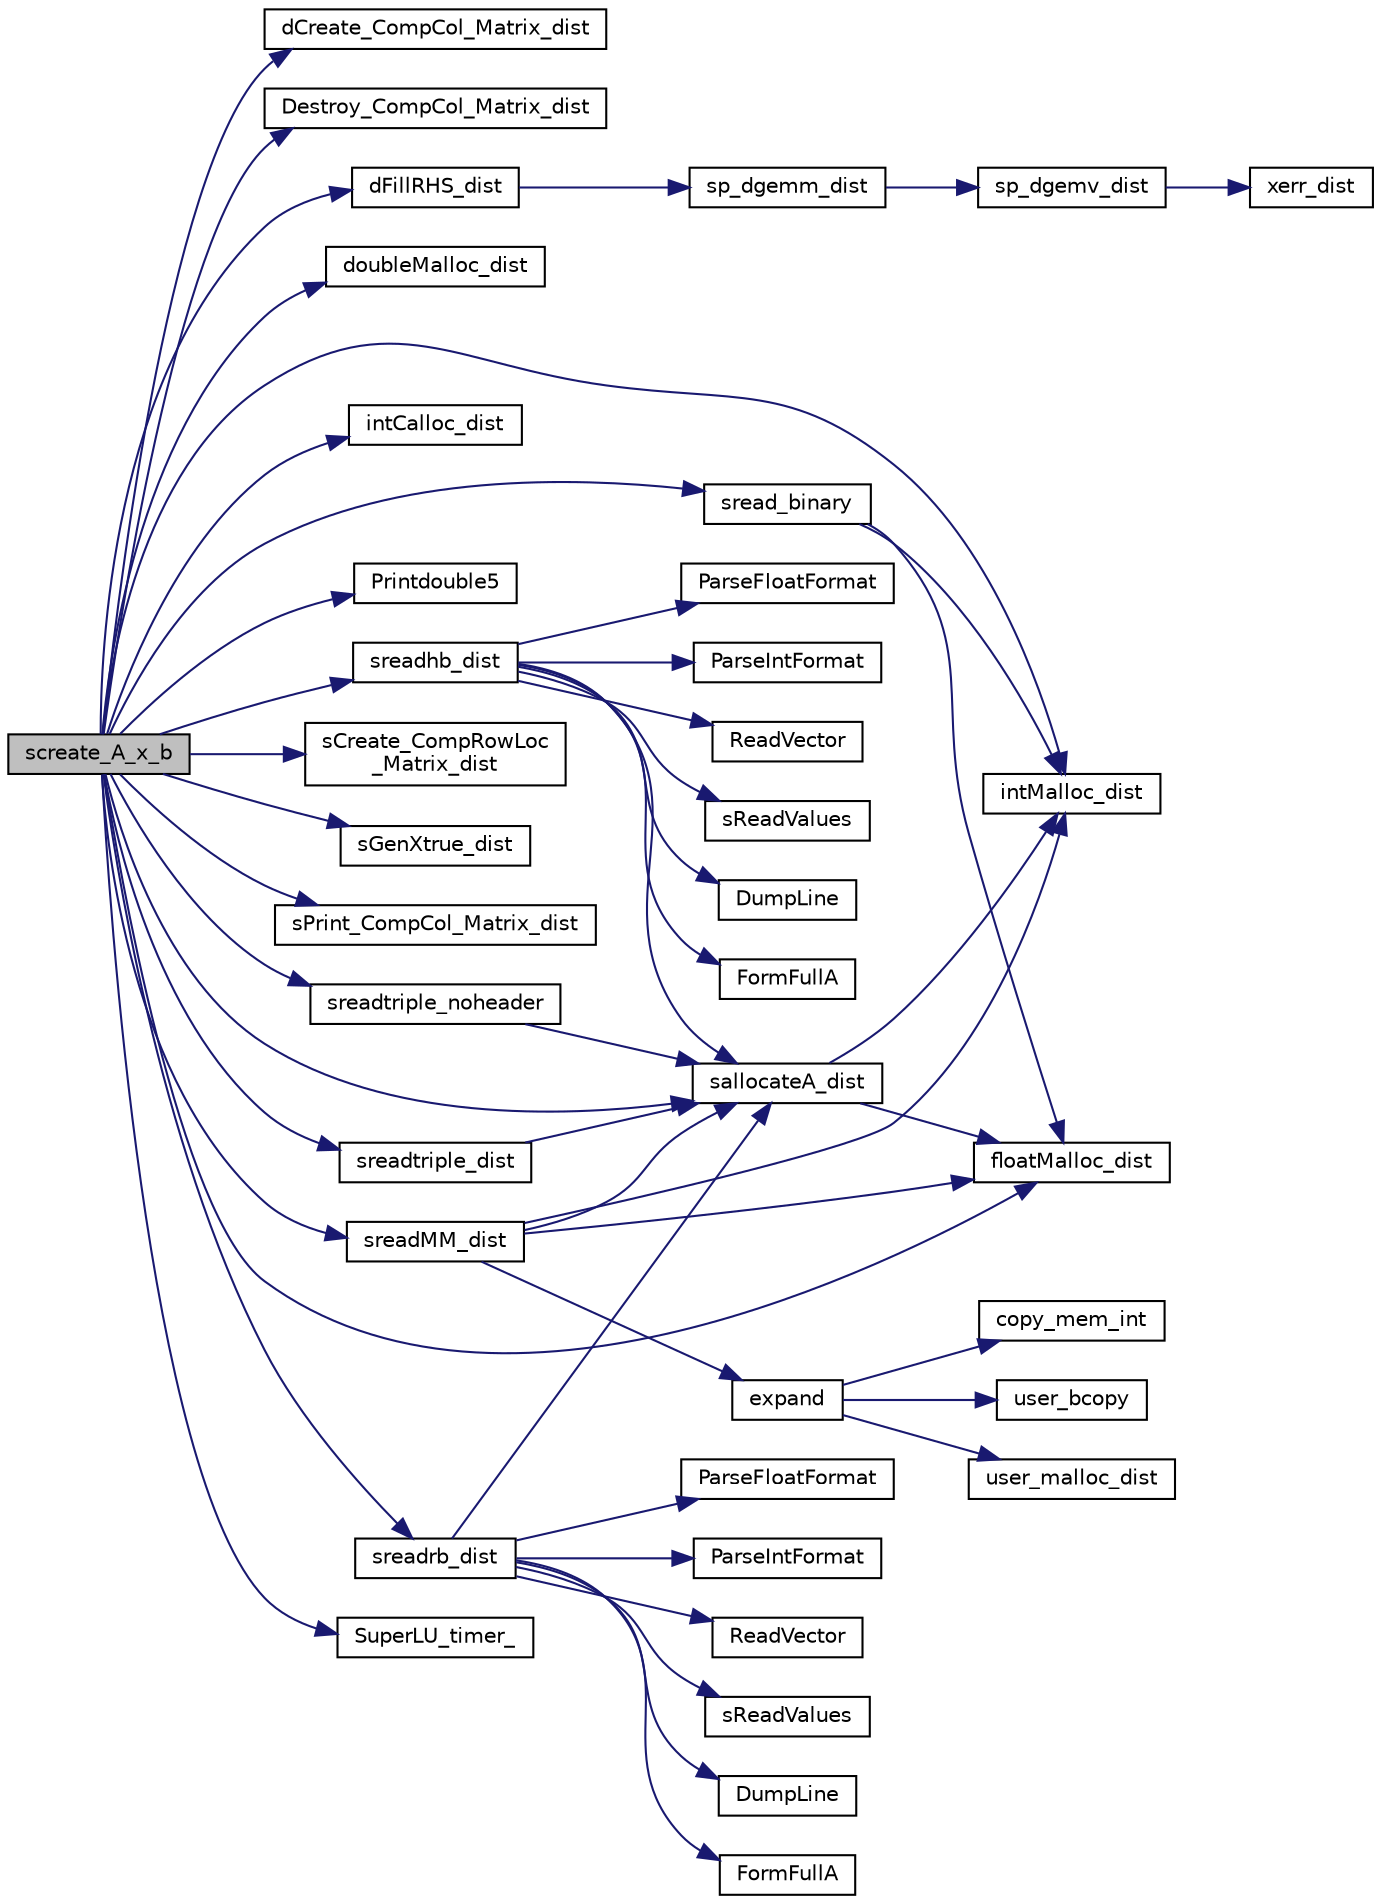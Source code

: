 digraph "screate_A_x_b"
{
 // LATEX_PDF_SIZE
  edge [fontname="Helvetica",fontsize="10",labelfontname="Helvetica",labelfontsize="10"];
  node [fontname="Helvetica",fontsize="10",shape=record];
  rankdir="LR";
  Node1 [label="screate_A_x_b",height=0.2,width=0.4,color="black", fillcolor="grey75", style="filled", fontcolor="black",tooltip=" "];
  Node1 -> Node2 [color="midnightblue",fontsize="10",style="solid",fontname="Helvetica"];
  Node2 [label="dCreate_CompCol_Matrix_dist",height=0.2,width=0.4,color="black", fillcolor="white", style="filled",URL="$superlu__ddefs_8h.html#a700b855541636a3eb453ad0b9b1e7d1f",tooltip=" "];
  Node1 -> Node3 [color="midnightblue",fontsize="10",style="solid",fontname="Helvetica"];
  Node3 [label="Destroy_CompCol_Matrix_dist",height=0.2,width=0.4,color="black", fillcolor="white", style="filled",URL="$superlu__defs_8h.html#a19148d48069c04e21a7ea94d53043f6f",tooltip=" "];
  Node1 -> Node4 [color="midnightblue",fontsize="10",style="solid",fontname="Helvetica"];
  Node4 [label="dFillRHS_dist",height=0.2,width=0.4,color="black", fillcolor="white", style="filled",URL="$dutil__dist_8c.html#afde0c1de717f5c8c29225841a13f4832",tooltip="Let rhs[i] = sum of i-th row of A, so the solution vector is all 1's."];
  Node4 -> Node5 [color="midnightblue",fontsize="10",style="solid",fontname="Helvetica"];
  Node5 [label="sp_dgemm_dist",height=0.2,width=0.4,color="black", fillcolor="white", style="filled",URL="$dsp__blas3__dist_8c.html#a2cb4dfea7ec2bc9501e3309222564c9a",tooltip=" "];
  Node5 -> Node6 [color="midnightblue",fontsize="10",style="solid",fontname="Helvetica"];
  Node6 [label="sp_dgemv_dist",height=0.2,width=0.4,color="black", fillcolor="white", style="filled",URL="$dsp__blas2__dist_8c.html#a7b20756e45145eacafa8f96f6ea342ce",tooltip="SpGEMV."];
  Node6 -> Node7 [color="midnightblue",fontsize="10",style="solid",fontname="Helvetica"];
  Node7 [label="xerr_dist",height=0.2,width=0.4,color="black", fillcolor="white", style="filled",URL="$superlu__defs_8h.html#a0d728f1da812b1373a0e58ff81f6a711",tooltip=" "];
  Node1 -> Node8 [color="midnightblue",fontsize="10",style="solid",fontname="Helvetica"];
  Node8 [label="doubleMalloc_dist",height=0.2,width=0.4,color="black", fillcolor="white", style="filled",URL="$dmemory__dist_8c.html#a52dc9c97e580c07ec4af763f1755a2ba",tooltip=" "];
  Node1 -> Node9 [color="midnightblue",fontsize="10",style="solid",fontname="Helvetica"];
  Node9 [label="floatMalloc_dist",height=0.2,width=0.4,color="black", fillcolor="white", style="filled",URL="$smemory__dist_8c.html#a331357a595befa771bac9d583c0eb8f4",tooltip=" "];
  Node1 -> Node10 [color="midnightblue",fontsize="10",style="solid",fontname="Helvetica"];
  Node10 [label="intCalloc_dist",height=0.2,width=0.4,color="black", fillcolor="white", style="filled",URL="$memory_8c.html#a6fd91c6883ea8ea94e0ece298e0e46b6",tooltip=" "];
  Node1 -> Node11 [color="midnightblue",fontsize="10",style="solid",fontname="Helvetica"];
  Node11 [label="intMalloc_dist",height=0.2,width=0.4,color="black", fillcolor="white", style="filled",URL="$memory_8c.html#a2c2df35072e313373438cccdb98b885c",tooltip=" "];
  Node1 -> Node12 [color="midnightblue",fontsize="10",style="solid",fontname="Helvetica"];
  Node12 [label="Printdouble5",height=0.2,width=0.4,color="black", fillcolor="white", style="filled",URL="$dutil__dist_8c.html#a9469156f66121040999f8eb7e0c2bbc8",tooltip=" "];
  Node1 -> Node13 [color="midnightblue",fontsize="10",style="solid",fontname="Helvetica"];
  Node13 [label="sallocateA_dist",height=0.2,width=0.4,color="black", fillcolor="white", style="filled",URL="$smemory__dist_8c.html#a5ad7f2f118d127208e0b029cdb5b82e9",tooltip=" "];
  Node13 -> Node9 [color="midnightblue",fontsize="10",style="solid",fontname="Helvetica"];
  Node13 -> Node11 [color="midnightblue",fontsize="10",style="solid",fontname="Helvetica"];
  Node1 -> Node14 [color="midnightblue",fontsize="10",style="solid",fontname="Helvetica"];
  Node14 [label="sCreate_CompRowLoc\l_Matrix_dist",height=0.2,width=0.4,color="black", fillcolor="white", style="filled",URL="$superlu__sdefs_8h.html#a4a6e6b91c703514b072ae9f85a5da276",tooltip=" "];
  Node1 -> Node15 [color="midnightblue",fontsize="10",style="solid",fontname="Helvetica"];
  Node15 [label="sGenXtrue_dist",height=0.2,width=0.4,color="black", fillcolor="white", style="filled",URL="$superlu__sdefs_8h.html#a321078549003fe7a2aef1a54e916cb5b",tooltip=" "];
  Node1 -> Node16 [color="midnightblue",fontsize="10",style="solid",fontname="Helvetica"];
  Node16 [label="sPrint_CompCol_Matrix_dist",height=0.2,width=0.4,color="black", fillcolor="white", style="filled",URL="$superlu__sdefs_8h.html#a3d184f563f42bf4e453ddc6c3d692020",tooltip=" "];
  Node1 -> Node17 [color="midnightblue",fontsize="10",style="solid",fontname="Helvetica"];
  Node17 [label="sread_binary",height=0.2,width=0.4,color="black", fillcolor="white", style="filled",URL="$sbinary__io_8c.html#af00e1acc4ada56cac8acf541c47af9a0",tooltip=" "];
  Node17 -> Node9 [color="midnightblue",fontsize="10",style="solid",fontname="Helvetica"];
  Node17 -> Node11 [color="midnightblue",fontsize="10",style="solid",fontname="Helvetica"];
  Node1 -> Node18 [color="midnightblue",fontsize="10",style="solid",fontname="Helvetica"];
  Node18 [label="sreadhb_dist",height=0.2,width=0.4,color="black", fillcolor="white", style="filled",URL="$sreadhb_8c.html#a9764aae53b1fff2b53c10750941e1ca3",tooltip=" "];
  Node18 -> Node19 [color="midnightblue",fontsize="10",style="solid",fontname="Helvetica"];
  Node19 [label="DumpLine",height=0.2,width=0.4,color="black", fillcolor="white", style="filled",URL="$sreadhb_8c.html#a73c3b93fec4fb69f67664d899b2a6b42",tooltip=" "];
  Node18 -> Node20 [color="midnightblue",fontsize="10",style="solid",fontname="Helvetica"];
  Node20 [label="FormFullA",height=0.2,width=0.4,color="black", fillcolor="white", style="filled",URL="$sreadhb_8c.html#a115258251da4530dd0dc5c37132b7b00",tooltip=" "];
  Node18 -> Node21 [color="midnightblue",fontsize="10",style="solid",fontname="Helvetica"];
  Node21 [label="ParseFloatFormat",height=0.2,width=0.4,color="black", fillcolor="white", style="filled",URL="$sreadhb_8c.html#ab280470e3c7d3235ee212104d44d09a2",tooltip=" "];
  Node18 -> Node22 [color="midnightblue",fontsize="10",style="solid",fontname="Helvetica"];
  Node22 [label="ParseIntFormat",height=0.2,width=0.4,color="black", fillcolor="white", style="filled",URL="$sreadhb_8c.html#a05ff7013a68c641295685a0e85c18c83",tooltip=" "];
  Node18 -> Node23 [color="midnightblue",fontsize="10",style="solid",fontname="Helvetica"];
  Node23 [label="ReadVector",height=0.2,width=0.4,color="black", fillcolor="white", style="filled",URL="$sreadhb_8c.html#aec3e2f32a90b64c2328709a21d985b55",tooltip=" "];
  Node18 -> Node13 [color="midnightblue",fontsize="10",style="solid",fontname="Helvetica"];
  Node18 -> Node24 [color="midnightblue",fontsize="10",style="solid",fontname="Helvetica"];
  Node24 [label="sReadValues",height=0.2,width=0.4,color="black", fillcolor="white", style="filled",URL="$sreadhb_8c.html#ae0241a6a3e78446a8c27567652d8a5dc",tooltip=" "];
  Node1 -> Node25 [color="midnightblue",fontsize="10",style="solid",fontname="Helvetica"];
  Node25 [label="sreadMM_dist",height=0.2,width=0.4,color="black", fillcolor="white", style="filled",URL="$sreadMM_8c.html#a7713cf76f4b773d9b354987999852f59",tooltip=" "];
  Node25 -> Node26 [color="midnightblue",fontsize="10",style="solid",fontname="Helvetica"];
  Node26 [label="expand",height=0.2,width=0.4,color="black", fillcolor="white", style="filled",URL="$memory_8c.html#a213fafd19733ebd74bcf5c9ef89068b6",tooltip=" "];
  Node26 -> Node27 [color="midnightblue",fontsize="10",style="solid",fontname="Helvetica"];
  Node27 [label="copy_mem_int",height=0.2,width=0.4,color="black", fillcolor="white", style="filled",URL="$memory_8c.html#a565ad7ca8a38ee26b057ad6880192ba2",tooltip=" "];
  Node26 -> Node28 [color="midnightblue",fontsize="10",style="solid",fontname="Helvetica"];
  Node28 [label="user_bcopy",height=0.2,width=0.4,color="black", fillcolor="white", style="filled",URL="$memory_8c.html#a54f4f38998738c1ecdfd235c385f5058",tooltip=" "];
  Node26 -> Node29 [color="midnightblue",fontsize="10",style="solid",fontname="Helvetica"];
  Node29 [label="user_malloc_dist",height=0.2,width=0.4,color="black", fillcolor="white", style="filled",URL="$memory_8c.html#a7f88accf6d8ceb239718435e4e7cfb34",tooltip=" "];
  Node25 -> Node9 [color="midnightblue",fontsize="10",style="solid",fontname="Helvetica"];
  Node25 -> Node11 [color="midnightblue",fontsize="10",style="solid",fontname="Helvetica"];
  Node25 -> Node13 [color="midnightblue",fontsize="10",style="solid",fontname="Helvetica"];
  Node1 -> Node30 [color="midnightblue",fontsize="10",style="solid",fontname="Helvetica"];
  Node30 [label="sreadrb_dist",height=0.2,width=0.4,color="black", fillcolor="white", style="filled",URL="$sreadrb_8c.html#a418a33a12c8de003b5d1d9cc3e0ddbe1",tooltip=" "];
  Node30 -> Node31 [color="midnightblue",fontsize="10",style="solid",fontname="Helvetica"];
  Node31 [label="DumpLine",height=0.2,width=0.4,color="black", fillcolor="white", style="filled",URL="$sreadrb_8c.html#a6154d1e4d4a4e9cc6e89a1db5f895cd0",tooltip="Eat up the rest of the current line."];
  Node30 -> Node32 [color="midnightblue",fontsize="10",style="solid",fontname="Helvetica"];
  Node32 [label="FormFullA",height=0.2,width=0.4,color="black", fillcolor="white", style="filled",URL="$sreadrb_8c.html#aceea217090b96b64ac642d8c2e240a43",tooltip=" "];
  Node30 -> Node33 [color="midnightblue",fontsize="10",style="solid",fontname="Helvetica"];
  Node33 [label="ParseFloatFormat",height=0.2,width=0.4,color="black", fillcolor="white", style="filled",URL="$sreadrb_8c.html#aebd9c68bf7ad345eeda8831ffe84998b",tooltip=" "];
  Node30 -> Node34 [color="midnightblue",fontsize="10",style="solid",fontname="Helvetica"];
  Node34 [label="ParseIntFormat",height=0.2,width=0.4,color="black", fillcolor="white", style="filled",URL="$sreadrb_8c.html#ad0be8868b68e71a8706fe1e61d9b1fe1",tooltip=" "];
  Node30 -> Node35 [color="midnightblue",fontsize="10",style="solid",fontname="Helvetica"];
  Node35 [label="ReadVector",height=0.2,width=0.4,color="black", fillcolor="white", style="filled",URL="$sreadrb_8c.html#a28101450d48feed9715e5d26ac934ac1",tooltip=" "];
  Node30 -> Node13 [color="midnightblue",fontsize="10",style="solid",fontname="Helvetica"];
  Node30 -> Node36 [color="midnightblue",fontsize="10",style="solid",fontname="Helvetica"];
  Node36 [label="sReadValues",height=0.2,width=0.4,color="black", fillcolor="white", style="filled",URL="$sreadrb_8c.html#a8c778e54064896767f9a1d8abd166195",tooltip=" "];
  Node1 -> Node37 [color="midnightblue",fontsize="10",style="solid",fontname="Helvetica"];
  Node37 [label="sreadtriple_dist",height=0.2,width=0.4,color="black", fillcolor="white", style="filled",URL="$sreadtriple_8c.html#aa899b909943b7df29bfd48e137ef947e",tooltip=" "];
  Node37 -> Node13 [color="midnightblue",fontsize="10",style="solid",fontname="Helvetica"];
  Node1 -> Node38 [color="midnightblue",fontsize="10",style="solid",fontname="Helvetica"];
  Node38 [label="sreadtriple_noheader",height=0.2,width=0.4,color="black", fillcolor="white", style="filled",URL="$sreadtriple__noheader_8c.html#a83bf8e45e43d49ac2ff57852c3132e4d",tooltip=" "];
  Node38 -> Node13 [color="midnightblue",fontsize="10",style="solid",fontname="Helvetica"];
  Node1 -> Node39 [color="midnightblue",fontsize="10",style="solid",fontname="Helvetica"];
  Node39 [label="SuperLU_timer_",height=0.2,width=0.4,color="black", fillcolor="white", style="filled",URL="$superlu__timer_8c.html#a0c6777573bbfe81917cd381e0090d355",tooltip=" "];
}
